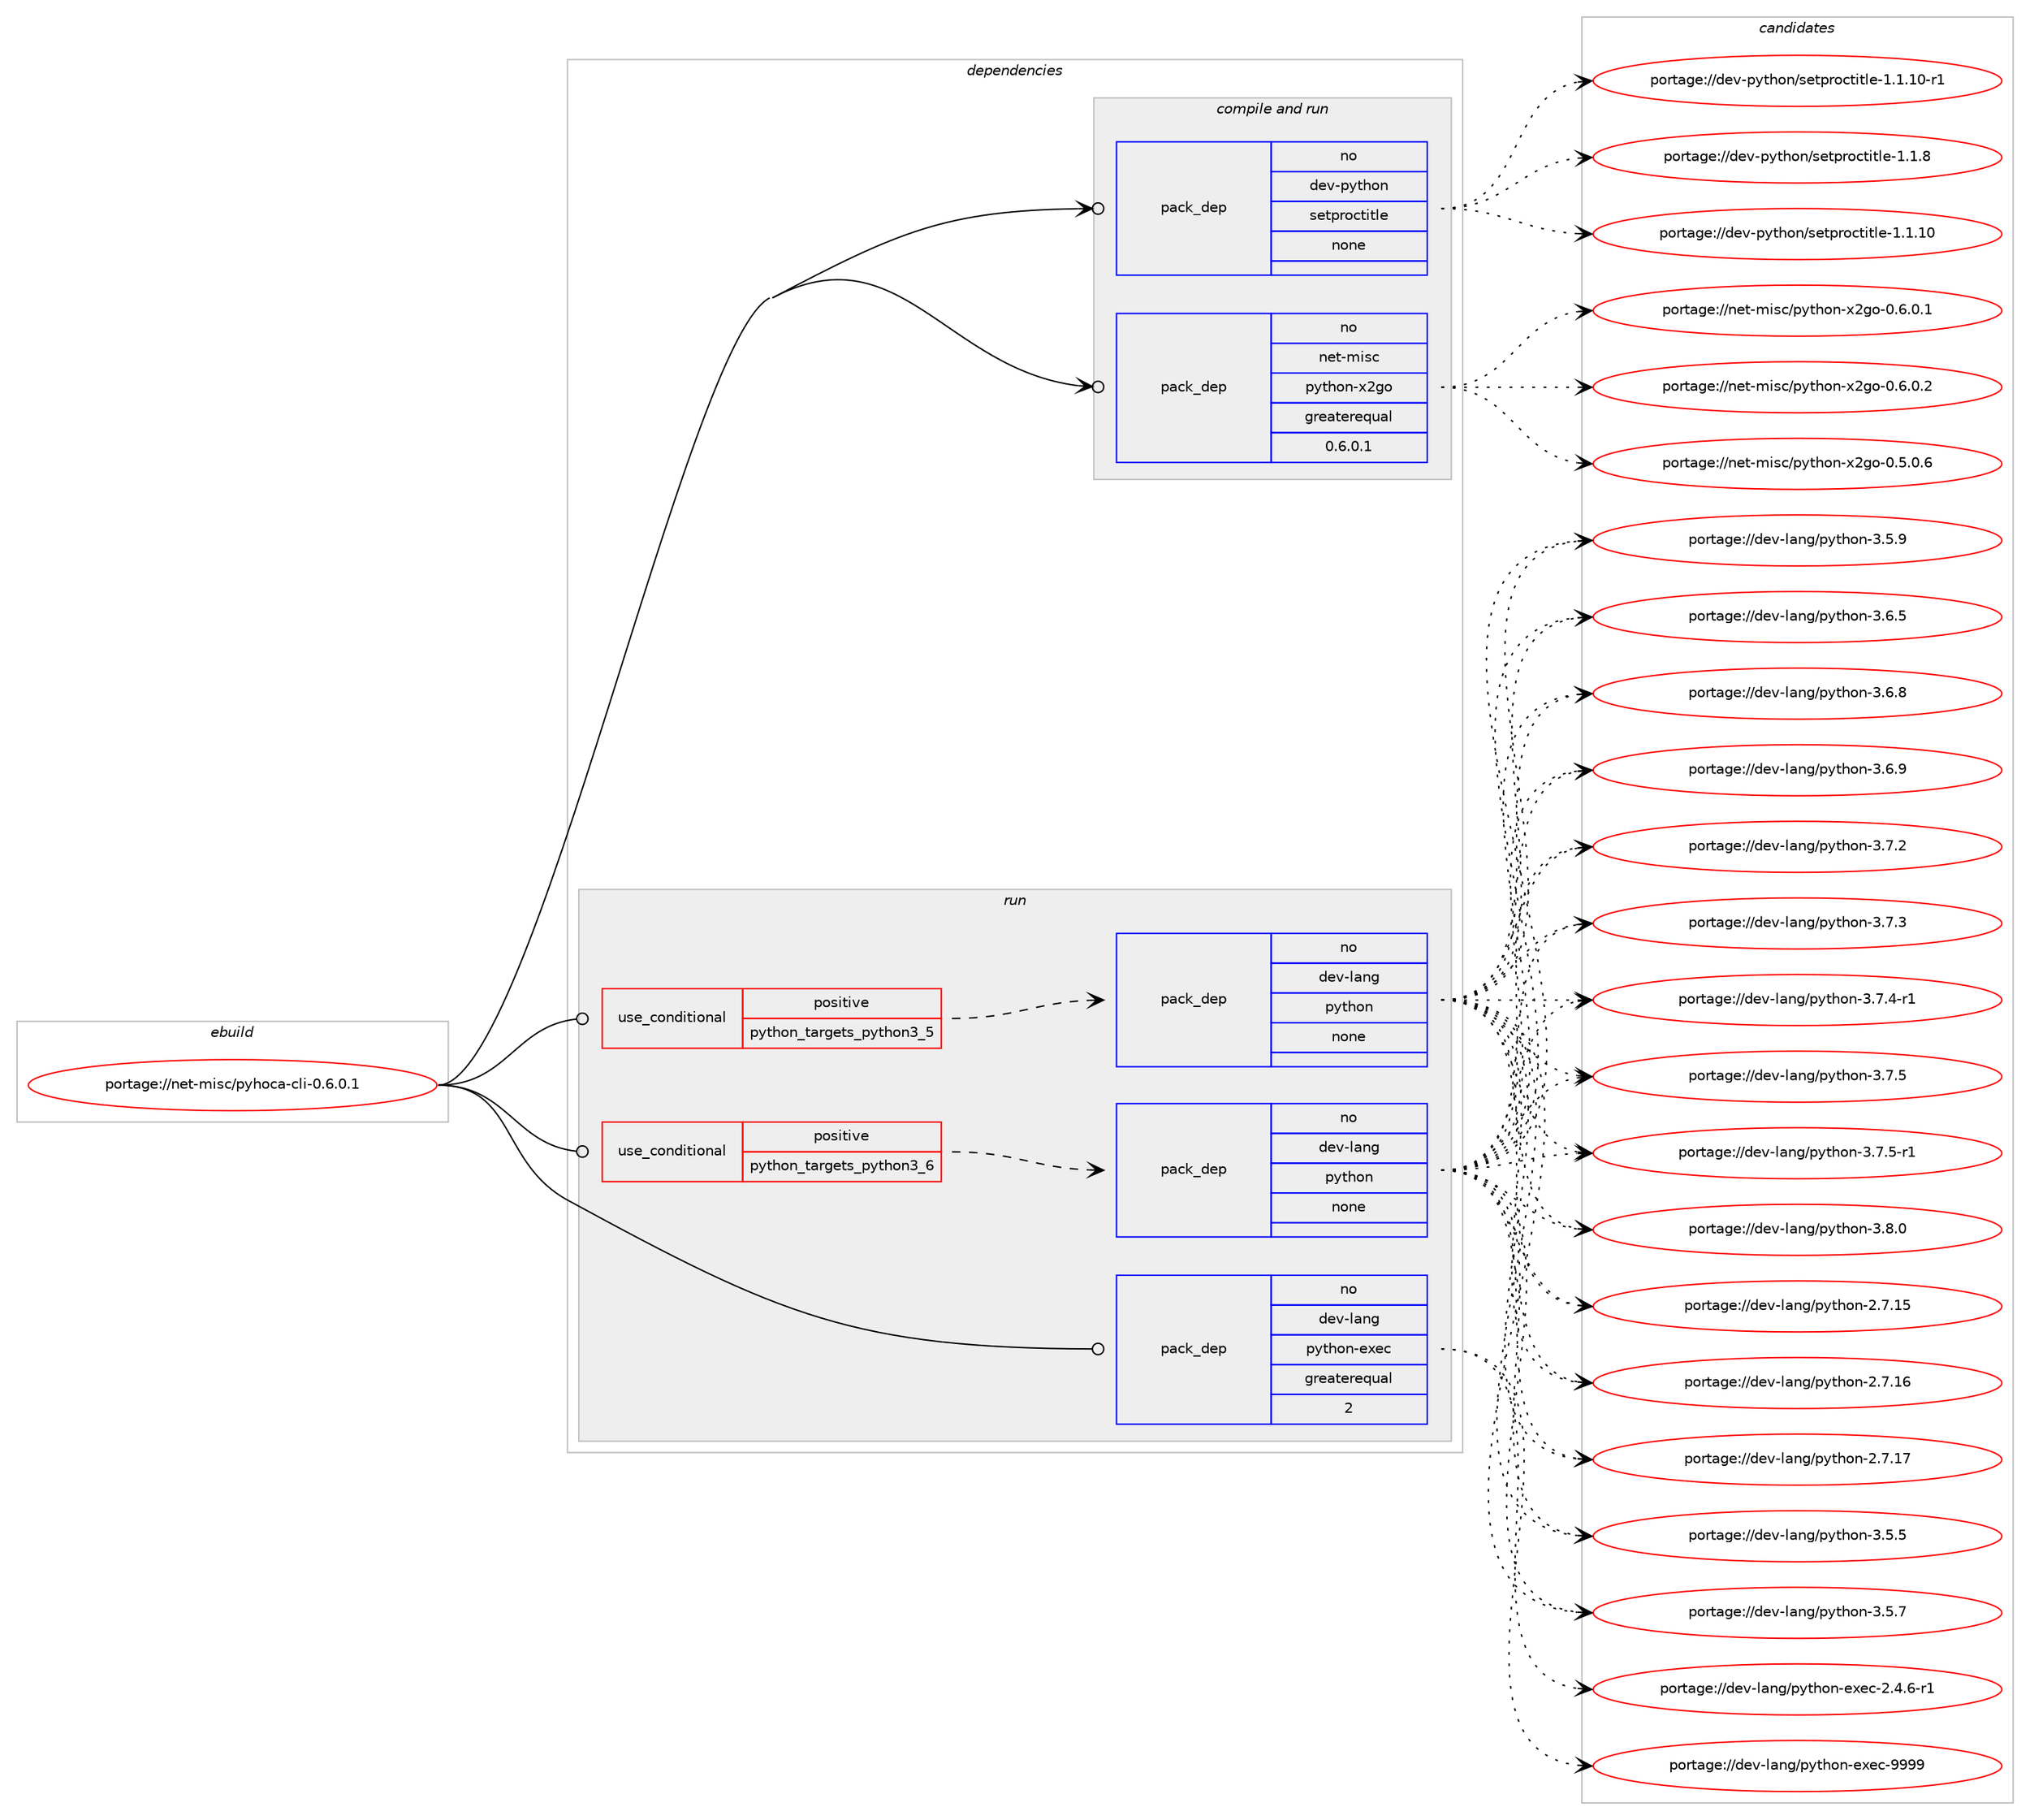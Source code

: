 digraph prolog {

# *************
# Graph options
# *************

newrank=true;
concentrate=true;
compound=true;
graph [rankdir=LR,fontname=Helvetica,fontsize=10,ranksep=1.5];#, ranksep=2.5, nodesep=0.2];
edge  [arrowhead=vee];
node  [fontname=Helvetica,fontsize=10];

# **********
# The ebuild
# **********

subgraph cluster_leftcol {
color=gray;
rank=same;
label=<<i>ebuild</i>>;
id [label="portage://net-misc/pyhoca-cli-0.6.0.1", color=red, width=4, href="../net-misc/pyhoca-cli-0.6.0.1.svg"];
}

# ****************
# The dependencies
# ****************

subgraph cluster_midcol {
color=gray;
label=<<i>dependencies</i>>;
subgraph cluster_compile {
fillcolor="#eeeeee";
style=filled;
label=<<i>compile</i>>;
}
subgraph cluster_compileandrun {
fillcolor="#eeeeee";
style=filled;
label=<<i>compile and run</i>>;
subgraph pack270700 {
dependency369305 [label=<<TABLE BORDER="0" CELLBORDER="1" CELLSPACING="0" CELLPADDING="4" WIDTH="220"><TR><TD ROWSPAN="6" CELLPADDING="30">pack_dep</TD></TR><TR><TD WIDTH="110">no</TD></TR><TR><TD>dev-python</TD></TR><TR><TD>setproctitle</TD></TR><TR><TD>none</TD></TR><TR><TD></TD></TR></TABLE>>, shape=none, color=blue];
}
id:e -> dependency369305:w [weight=20,style="solid",arrowhead="odotvee"];
subgraph pack270701 {
dependency369306 [label=<<TABLE BORDER="0" CELLBORDER="1" CELLSPACING="0" CELLPADDING="4" WIDTH="220"><TR><TD ROWSPAN="6" CELLPADDING="30">pack_dep</TD></TR><TR><TD WIDTH="110">no</TD></TR><TR><TD>net-misc</TD></TR><TR><TD>python-x2go</TD></TR><TR><TD>greaterequal</TD></TR><TR><TD>0.6.0.1</TD></TR></TABLE>>, shape=none, color=blue];
}
id:e -> dependency369306:w [weight=20,style="solid",arrowhead="odotvee"];
}
subgraph cluster_run {
fillcolor="#eeeeee";
style=filled;
label=<<i>run</i>>;
subgraph cond92402 {
dependency369307 [label=<<TABLE BORDER="0" CELLBORDER="1" CELLSPACING="0" CELLPADDING="4"><TR><TD ROWSPAN="3" CELLPADDING="10">use_conditional</TD></TR><TR><TD>positive</TD></TR><TR><TD>python_targets_python3_5</TD></TR></TABLE>>, shape=none, color=red];
subgraph pack270702 {
dependency369308 [label=<<TABLE BORDER="0" CELLBORDER="1" CELLSPACING="0" CELLPADDING="4" WIDTH="220"><TR><TD ROWSPAN="6" CELLPADDING="30">pack_dep</TD></TR><TR><TD WIDTH="110">no</TD></TR><TR><TD>dev-lang</TD></TR><TR><TD>python</TD></TR><TR><TD>none</TD></TR><TR><TD></TD></TR></TABLE>>, shape=none, color=blue];
}
dependency369307:e -> dependency369308:w [weight=20,style="dashed",arrowhead="vee"];
}
id:e -> dependency369307:w [weight=20,style="solid",arrowhead="odot"];
subgraph cond92403 {
dependency369309 [label=<<TABLE BORDER="0" CELLBORDER="1" CELLSPACING="0" CELLPADDING="4"><TR><TD ROWSPAN="3" CELLPADDING="10">use_conditional</TD></TR><TR><TD>positive</TD></TR><TR><TD>python_targets_python3_6</TD></TR></TABLE>>, shape=none, color=red];
subgraph pack270703 {
dependency369310 [label=<<TABLE BORDER="0" CELLBORDER="1" CELLSPACING="0" CELLPADDING="4" WIDTH="220"><TR><TD ROWSPAN="6" CELLPADDING="30">pack_dep</TD></TR><TR><TD WIDTH="110">no</TD></TR><TR><TD>dev-lang</TD></TR><TR><TD>python</TD></TR><TR><TD>none</TD></TR><TR><TD></TD></TR></TABLE>>, shape=none, color=blue];
}
dependency369309:e -> dependency369310:w [weight=20,style="dashed",arrowhead="vee"];
}
id:e -> dependency369309:w [weight=20,style="solid",arrowhead="odot"];
subgraph pack270704 {
dependency369311 [label=<<TABLE BORDER="0" CELLBORDER="1" CELLSPACING="0" CELLPADDING="4" WIDTH="220"><TR><TD ROWSPAN="6" CELLPADDING="30">pack_dep</TD></TR><TR><TD WIDTH="110">no</TD></TR><TR><TD>dev-lang</TD></TR><TR><TD>python-exec</TD></TR><TR><TD>greaterequal</TD></TR><TR><TD>2</TD></TR></TABLE>>, shape=none, color=blue];
}
id:e -> dependency369311:w [weight=20,style="solid",arrowhead="odot"];
}
}

# **************
# The candidates
# **************

subgraph cluster_choices {
rank=same;
color=gray;
label=<<i>candidates</i>>;

subgraph choice270700 {
color=black;
nodesep=1;
choiceportage10010111845112121116104111110471151011161121141119911610511610810145494649464948 [label="portage://dev-python/setproctitle-1.1.10", color=red, width=4,href="../dev-python/setproctitle-1.1.10.svg"];
choiceportage100101118451121211161041111104711510111611211411199116105116108101454946494649484511449 [label="portage://dev-python/setproctitle-1.1.10-r1", color=red, width=4,href="../dev-python/setproctitle-1.1.10-r1.svg"];
choiceportage100101118451121211161041111104711510111611211411199116105116108101454946494656 [label="portage://dev-python/setproctitle-1.1.8", color=red, width=4,href="../dev-python/setproctitle-1.1.8.svg"];
dependency369305:e -> choiceportage10010111845112121116104111110471151011161121141119911610511610810145494649464948:w [style=dotted,weight="100"];
dependency369305:e -> choiceportage100101118451121211161041111104711510111611211411199116105116108101454946494649484511449:w [style=dotted,weight="100"];
dependency369305:e -> choiceportage100101118451121211161041111104711510111611211411199116105116108101454946494656:w [style=dotted,weight="100"];
}
subgraph choice270701 {
color=black;
nodesep=1;
choiceportage11010111645109105115994711212111610411111045120501031114548465346484654 [label="portage://net-misc/python-x2go-0.5.0.6", color=red, width=4,href="../net-misc/python-x2go-0.5.0.6.svg"];
choiceportage11010111645109105115994711212111610411111045120501031114548465446484649 [label="portage://net-misc/python-x2go-0.6.0.1", color=red, width=4,href="../net-misc/python-x2go-0.6.0.1.svg"];
choiceportage11010111645109105115994711212111610411111045120501031114548465446484650 [label="portage://net-misc/python-x2go-0.6.0.2", color=red, width=4,href="../net-misc/python-x2go-0.6.0.2.svg"];
dependency369306:e -> choiceportage11010111645109105115994711212111610411111045120501031114548465346484654:w [style=dotted,weight="100"];
dependency369306:e -> choiceportage11010111645109105115994711212111610411111045120501031114548465446484649:w [style=dotted,weight="100"];
dependency369306:e -> choiceportage11010111645109105115994711212111610411111045120501031114548465446484650:w [style=dotted,weight="100"];
}
subgraph choice270702 {
color=black;
nodesep=1;
choiceportage10010111845108971101034711212111610411111045504655464953 [label="portage://dev-lang/python-2.7.15", color=red, width=4,href="../dev-lang/python-2.7.15.svg"];
choiceportage10010111845108971101034711212111610411111045504655464954 [label="portage://dev-lang/python-2.7.16", color=red, width=4,href="../dev-lang/python-2.7.16.svg"];
choiceportage10010111845108971101034711212111610411111045504655464955 [label="portage://dev-lang/python-2.7.17", color=red, width=4,href="../dev-lang/python-2.7.17.svg"];
choiceportage100101118451089711010347112121116104111110455146534653 [label="portage://dev-lang/python-3.5.5", color=red, width=4,href="../dev-lang/python-3.5.5.svg"];
choiceportage100101118451089711010347112121116104111110455146534655 [label="portage://dev-lang/python-3.5.7", color=red, width=4,href="../dev-lang/python-3.5.7.svg"];
choiceportage100101118451089711010347112121116104111110455146534657 [label="portage://dev-lang/python-3.5.9", color=red, width=4,href="../dev-lang/python-3.5.9.svg"];
choiceportage100101118451089711010347112121116104111110455146544653 [label="portage://dev-lang/python-3.6.5", color=red, width=4,href="../dev-lang/python-3.6.5.svg"];
choiceportage100101118451089711010347112121116104111110455146544656 [label="portage://dev-lang/python-3.6.8", color=red, width=4,href="../dev-lang/python-3.6.8.svg"];
choiceportage100101118451089711010347112121116104111110455146544657 [label="portage://dev-lang/python-3.6.9", color=red, width=4,href="../dev-lang/python-3.6.9.svg"];
choiceportage100101118451089711010347112121116104111110455146554650 [label="portage://dev-lang/python-3.7.2", color=red, width=4,href="../dev-lang/python-3.7.2.svg"];
choiceportage100101118451089711010347112121116104111110455146554651 [label="portage://dev-lang/python-3.7.3", color=red, width=4,href="../dev-lang/python-3.7.3.svg"];
choiceportage1001011184510897110103471121211161041111104551465546524511449 [label="portage://dev-lang/python-3.7.4-r1", color=red, width=4,href="../dev-lang/python-3.7.4-r1.svg"];
choiceportage100101118451089711010347112121116104111110455146554653 [label="portage://dev-lang/python-3.7.5", color=red, width=4,href="../dev-lang/python-3.7.5.svg"];
choiceportage1001011184510897110103471121211161041111104551465546534511449 [label="portage://dev-lang/python-3.7.5-r1", color=red, width=4,href="../dev-lang/python-3.7.5-r1.svg"];
choiceportage100101118451089711010347112121116104111110455146564648 [label="portage://dev-lang/python-3.8.0", color=red, width=4,href="../dev-lang/python-3.8.0.svg"];
dependency369308:e -> choiceportage10010111845108971101034711212111610411111045504655464953:w [style=dotted,weight="100"];
dependency369308:e -> choiceportage10010111845108971101034711212111610411111045504655464954:w [style=dotted,weight="100"];
dependency369308:e -> choiceportage10010111845108971101034711212111610411111045504655464955:w [style=dotted,weight="100"];
dependency369308:e -> choiceportage100101118451089711010347112121116104111110455146534653:w [style=dotted,weight="100"];
dependency369308:e -> choiceportage100101118451089711010347112121116104111110455146534655:w [style=dotted,weight="100"];
dependency369308:e -> choiceportage100101118451089711010347112121116104111110455146534657:w [style=dotted,weight="100"];
dependency369308:e -> choiceportage100101118451089711010347112121116104111110455146544653:w [style=dotted,weight="100"];
dependency369308:e -> choiceportage100101118451089711010347112121116104111110455146544656:w [style=dotted,weight="100"];
dependency369308:e -> choiceportage100101118451089711010347112121116104111110455146544657:w [style=dotted,weight="100"];
dependency369308:e -> choiceportage100101118451089711010347112121116104111110455146554650:w [style=dotted,weight="100"];
dependency369308:e -> choiceportage100101118451089711010347112121116104111110455146554651:w [style=dotted,weight="100"];
dependency369308:e -> choiceportage1001011184510897110103471121211161041111104551465546524511449:w [style=dotted,weight="100"];
dependency369308:e -> choiceportage100101118451089711010347112121116104111110455146554653:w [style=dotted,weight="100"];
dependency369308:e -> choiceportage1001011184510897110103471121211161041111104551465546534511449:w [style=dotted,weight="100"];
dependency369308:e -> choiceportage100101118451089711010347112121116104111110455146564648:w [style=dotted,weight="100"];
}
subgraph choice270703 {
color=black;
nodesep=1;
choiceportage10010111845108971101034711212111610411111045504655464953 [label="portage://dev-lang/python-2.7.15", color=red, width=4,href="../dev-lang/python-2.7.15.svg"];
choiceportage10010111845108971101034711212111610411111045504655464954 [label="portage://dev-lang/python-2.7.16", color=red, width=4,href="../dev-lang/python-2.7.16.svg"];
choiceportage10010111845108971101034711212111610411111045504655464955 [label="portage://dev-lang/python-2.7.17", color=red, width=4,href="../dev-lang/python-2.7.17.svg"];
choiceportage100101118451089711010347112121116104111110455146534653 [label="portage://dev-lang/python-3.5.5", color=red, width=4,href="../dev-lang/python-3.5.5.svg"];
choiceportage100101118451089711010347112121116104111110455146534655 [label="portage://dev-lang/python-3.5.7", color=red, width=4,href="../dev-lang/python-3.5.7.svg"];
choiceportage100101118451089711010347112121116104111110455146534657 [label="portage://dev-lang/python-3.5.9", color=red, width=4,href="../dev-lang/python-3.5.9.svg"];
choiceportage100101118451089711010347112121116104111110455146544653 [label="portage://dev-lang/python-3.6.5", color=red, width=4,href="../dev-lang/python-3.6.5.svg"];
choiceportage100101118451089711010347112121116104111110455146544656 [label="portage://dev-lang/python-3.6.8", color=red, width=4,href="../dev-lang/python-3.6.8.svg"];
choiceportage100101118451089711010347112121116104111110455146544657 [label="portage://dev-lang/python-3.6.9", color=red, width=4,href="../dev-lang/python-3.6.9.svg"];
choiceportage100101118451089711010347112121116104111110455146554650 [label="portage://dev-lang/python-3.7.2", color=red, width=4,href="../dev-lang/python-3.7.2.svg"];
choiceportage100101118451089711010347112121116104111110455146554651 [label="portage://dev-lang/python-3.7.3", color=red, width=4,href="../dev-lang/python-3.7.3.svg"];
choiceportage1001011184510897110103471121211161041111104551465546524511449 [label="portage://dev-lang/python-3.7.4-r1", color=red, width=4,href="../dev-lang/python-3.7.4-r1.svg"];
choiceportage100101118451089711010347112121116104111110455146554653 [label="portage://dev-lang/python-3.7.5", color=red, width=4,href="../dev-lang/python-3.7.5.svg"];
choiceportage1001011184510897110103471121211161041111104551465546534511449 [label="portage://dev-lang/python-3.7.5-r1", color=red, width=4,href="../dev-lang/python-3.7.5-r1.svg"];
choiceportage100101118451089711010347112121116104111110455146564648 [label="portage://dev-lang/python-3.8.0", color=red, width=4,href="../dev-lang/python-3.8.0.svg"];
dependency369310:e -> choiceportage10010111845108971101034711212111610411111045504655464953:w [style=dotted,weight="100"];
dependency369310:e -> choiceportage10010111845108971101034711212111610411111045504655464954:w [style=dotted,weight="100"];
dependency369310:e -> choiceportage10010111845108971101034711212111610411111045504655464955:w [style=dotted,weight="100"];
dependency369310:e -> choiceportage100101118451089711010347112121116104111110455146534653:w [style=dotted,weight="100"];
dependency369310:e -> choiceportage100101118451089711010347112121116104111110455146534655:w [style=dotted,weight="100"];
dependency369310:e -> choiceportage100101118451089711010347112121116104111110455146534657:w [style=dotted,weight="100"];
dependency369310:e -> choiceportage100101118451089711010347112121116104111110455146544653:w [style=dotted,weight="100"];
dependency369310:e -> choiceportage100101118451089711010347112121116104111110455146544656:w [style=dotted,weight="100"];
dependency369310:e -> choiceportage100101118451089711010347112121116104111110455146544657:w [style=dotted,weight="100"];
dependency369310:e -> choiceportage100101118451089711010347112121116104111110455146554650:w [style=dotted,weight="100"];
dependency369310:e -> choiceportage100101118451089711010347112121116104111110455146554651:w [style=dotted,weight="100"];
dependency369310:e -> choiceportage1001011184510897110103471121211161041111104551465546524511449:w [style=dotted,weight="100"];
dependency369310:e -> choiceportage100101118451089711010347112121116104111110455146554653:w [style=dotted,weight="100"];
dependency369310:e -> choiceportage1001011184510897110103471121211161041111104551465546534511449:w [style=dotted,weight="100"];
dependency369310:e -> choiceportage100101118451089711010347112121116104111110455146564648:w [style=dotted,weight="100"];
}
subgraph choice270704 {
color=black;
nodesep=1;
choiceportage10010111845108971101034711212111610411111045101120101994550465246544511449 [label="portage://dev-lang/python-exec-2.4.6-r1", color=red, width=4,href="../dev-lang/python-exec-2.4.6-r1.svg"];
choiceportage10010111845108971101034711212111610411111045101120101994557575757 [label="portage://dev-lang/python-exec-9999", color=red, width=4,href="../dev-lang/python-exec-9999.svg"];
dependency369311:e -> choiceportage10010111845108971101034711212111610411111045101120101994550465246544511449:w [style=dotted,weight="100"];
dependency369311:e -> choiceportage10010111845108971101034711212111610411111045101120101994557575757:w [style=dotted,weight="100"];
}
}

}
